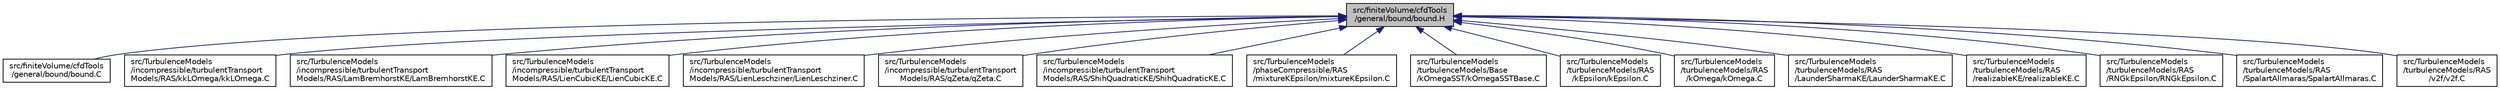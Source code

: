 digraph "src/finiteVolume/cfdTools/general/bound/bound.H"
{
  bgcolor="transparent";
  edge [fontname="Helvetica",fontsize="10",labelfontname="Helvetica",labelfontsize="10"];
  node [fontname="Helvetica",fontsize="10",shape=record];
  Node1 [label="src/finiteVolume/cfdTools\l/general/bound/bound.H",height=0.2,width=0.4,color="black", fillcolor="grey75", style="filled", fontcolor="black"];
  Node1 -> Node2 [dir="back",color="midnightblue",fontsize="10",style="solid",fontname="Helvetica"];
  Node2 [label="src/finiteVolume/cfdTools\l/general/bound/bound.C",height=0.2,width=0.4,color="black",URL="$a05176.html"];
  Node1 -> Node3 [dir="back",color="midnightblue",fontsize="10",style="solid",fontname="Helvetica"];
  Node3 [label="src/TurbulenceModels\l/incompressible/turbulentTransport\lModels/RAS/kkLOmega/kkLOmega.C",height=0.2,width=0.4,color="black",URL="$a10709.html"];
  Node1 -> Node4 [dir="back",color="midnightblue",fontsize="10",style="solid",fontname="Helvetica"];
  Node4 [label="src/TurbulenceModels\l/incompressible/turbulentTransport\lModels/RAS/LamBremhorstKE/LamBremhorstKE.C",height=0.2,width=0.4,color="black",URL="$a10711.html"];
  Node1 -> Node5 [dir="back",color="midnightblue",fontsize="10",style="solid",fontname="Helvetica"];
  Node5 [label="src/TurbulenceModels\l/incompressible/turbulentTransport\lModels/RAS/LienCubicKE/LienCubicKE.C",height=0.2,width=0.4,color="black",URL="$a10713.html"];
  Node1 -> Node6 [dir="back",color="midnightblue",fontsize="10",style="solid",fontname="Helvetica"];
  Node6 [label="src/TurbulenceModels\l/incompressible/turbulentTransport\lModels/RAS/LienLeschziner/LienLeschziner.C",height=0.2,width=0.4,color="black",URL="$a10715.html"];
  Node1 -> Node7 [dir="back",color="midnightblue",fontsize="10",style="solid",fontname="Helvetica"];
  Node7 [label="src/TurbulenceModels\l/incompressible/turbulentTransport\lModels/RAS/qZeta/qZeta.C",height=0.2,width=0.4,color="black",URL="$a10717.html"];
  Node1 -> Node8 [dir="back",color="midnightblue",fontsize="10",style="solid",fontname="Helvetica"];
  Node8 [label="src/TurbulenceModels\l/incompressible/turbulentTransport\lModels/RAS/ShihQuadraticKE/ShihQuadraticKE.C",height=0.2,width=0.4,color="black",URL="$a10719.html"];
  Node1 -> Node9 [dir="back",color="midnightblue",fontsize="10",style="solid",fontname="Helvetica"];
  Node9 [label="src/TurbulenceModels\l/phaseCompressible/RAS\l/mixtureKEpsilon/mixtureKEpsilon.C",height=0.2,width=0.4,color="black",URL="$a10738.html"];
  Node1 -> Node10 [dir="back",color="midnightblue",fontsize="10",style="solid",fontname="Helvetica"];
  Node10 [label="src/TurbulenceModels\l/turbulenceModels/Base\l/kOmegaSST/kOmegaSSTBase.C",height=0.2,width=0.4,color="black",URL="$a10742.html"];
  Node1 -> Node11 [dir="back",color="midnightblue",fontsize="10",style="solid",fontname="Helvetica"];
  Node11 [label="src/TurbulenceModels\l/turbulenceModels/RAS\l/kEpsilon/kEpsilon.C",height=0.2,width=0.4,color="black",URL="$a10850.html"];
  Node1 -> Node12 [dir="back",color="midnightblue",fontsize="10",style="solid",fontname="Helvetica"];
  Node12 [label="src/TurbulenceModels\l/turbulenceModels/RAS\l/kOmega/kOmega.C",height=0.2,width=0.4,color="black",URL="$a10852.html"];
  Node1 -> Node13 [dir="back",color="midnightblue",fontsize="10",style="solid",fontname="Helvetica"];
  Node13 [label="src/TurbulenceModels\l/turbulenceModels/RAS\l/LaunderSharmaKE/LaunderSharmaKE.C",height=0.2,width=0.4,color="black",URL="$a10858.html"];
  Node1 -> Node14 [dir="back",color="midnightblue",fontsize="10",style="solid",fontname="Helvetica"];
  Node14 [label="src/TurbulenceModels\l/turbulenceModels/RAS\l/realizableKE/realizableKE.C",height=0.2,width=0.4,color="black",URL="$a10865.html"];
  Node1 -> Node15 [dir="back",color="midnightblue",fontsize="10",style="solid",fontname="Helvetica"];
  Node15 [label="src/TurbulenceModels\l/turbulenceModels/RAS\l/RNGkEpsilon/RNGkEpsilon.C",height=0.2,width=0.4,color="black",URL="$a10867.html"];
  Node1 -> Node16 [dir="back",color="midnightblue",fontsize="10",style="solid",fontname="Helvetica"];
  Node16 [label="src/TurbulenceModels\l/turbulenceModels/RAS\l/SpalartAllmaras/SpalartAllmaras.C",height=0.2,width=0.4,color="black",URL="$a10869.html"];
  Node1 -> Node17 [dir="back",color="midnightblue",fontsize="10",style="solid",fontname="Helvetica"];
  Node17 [label="src/TurbulenceModels\l/turbulenceModels/RAS\l/v2f/v2f.C",height=0.2,width=0.4,color="black",URL="$a10873.html"];
}
